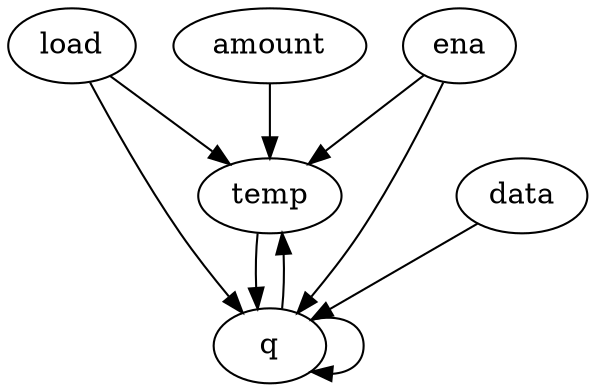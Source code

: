 digraph "" {
	load -> temp	[weight=4.0];
	load -> q	[weight=6.0];
	ena -> temp	[weight=4.0];
	ena -> q	[weight=5.0];
	temp -> q	[weight=1.0];
	q -> temp	[weight=4.0];
	q -> q	[weight=1.0];
	amount -> temp	[weight=4.0];
	data -> q	[weight=1.0];
}
